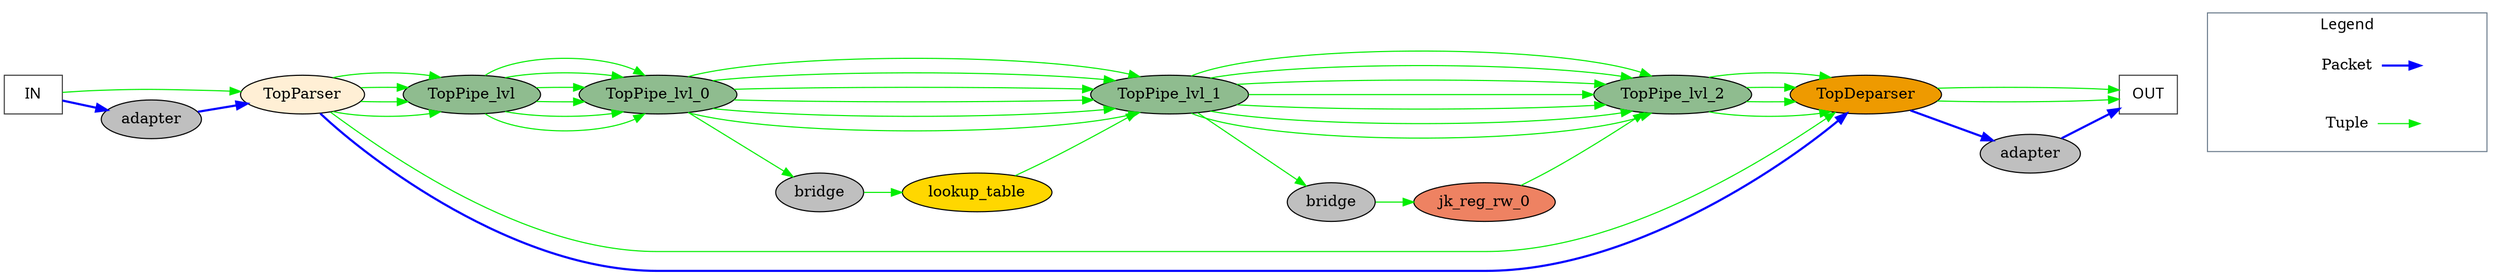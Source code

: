 digraph SimpleSumeSwitch {
rankdir = LR;
_IN_[label = "IN", shape=box, color = gray24,  fontname="times:italic"  ];
_OUT_[label = "OUT", shape=box, color = gray24,  fontname="times:italic"  ];
TopParser[style = filled, fillcolor = papayawhip ];
TopPipe_lvl[style = filled, fillcolor = darkseagreen ];
TopPipe_lvl_0[style = filled, fillcolor = darkseagreen ];
lookup_table[style = filled, fillcolor = gold ];
TopPipe_lvl_1[style = filled, fillcolor = darkseagreen ];
jk_reg_rw_0[style = filled, fillcolor = salmon2 ];
TopPipe_lvl_2[style = filled, fillcolor = darkseagreen ];
TopDeparser[style = filled, fillcolor = orange2 ];
S_BRIDGER_for_lookup_table_tuple_in_request[label = "bridge", style = filled, fillcolor=gray75 ];
S_BRIDGER_for_jk_reg_rw_0_tuple_in_jk_reg_rw_input[label = "bridge", style = filled, fillcolor=gray75 ];
S_PROTOCOL_ADAPTER_INGRESS[label = "adapter", style = filled, fillcolor=gray75 ];
S_PROTOCOL_ADAPTER_EGRESS[label = "adapter", style = filled, fillcolor=gray75 ];
TopPipe_lvl -> TopPipe_lvl_0 [color=green2] ;
TopPipe_lvl -> TopPipe_lvl_0 [color=green2] ;
TopPipe_lvl -> TopPipe_lvl_0 [color=green2] ;
TopPipe_lvl -> TopPipe_lvl_0 [color=green2] ;
TopPipe_lvl -> TopPipe_lvl_0 [color=green2] ;
TopPipe_lvl -> TopPipe_lvl_0 [color=green2] ;
TopPipe_lvl_0 -> TopPipe_lvl_1 [color=green2] ;
TopPipe_lvl_0 -> TopPipe_lvl_1 [color=green2] ;
TopPipe_lvl_0 -> TopPipe_lvl_1 [color=green2] ;
TopPipe_lvl_0 -> TopPipe_lvl_1 [color=green2] ;
TopPipe_lvl_0 -> TopPipe_lvl_1 [color=green2] ;
TopPipe_lvl_0 -> TopPipe_lvl_1 [color=green2] ;
TopPipe_lvl_0 -> S_BRIDGER_for_lookup_table_tuple_in_request [color=green2] ;
S_BRIDGER_for_lookup_table_tuple_in_request -> lookup_table [color=green2] ;
lookup_table -> TopPipe_lvl_1 [color=green2] ;
TopPipe_lvl_1 -> TopPipe_lvl_2 [color=green2] ;
TopPipe_lvl_1 -> TopPipe_lvl_2 [color=green2] ;
TopPipe_lvl_1 -> TopPipe_lvl_2 [color=green2] ;
TopPipe_lvl_1 -> TopPipe_lvl_2 [color=green2] ;
TopPipe_lvl_1 -> TopPipe_lvl_2 [color=green2] ;
TopPipe_lvl_1 -> TopPipe_lvl_2 [color=green2] ;
TopPipe_lvl_1 -> TopPipe_lvl_2 [color=green2] ;
TopPipe_lvl_1 -> S_BRIDGER_for_jk_reg_rw_0_tuple_in_jk_reg_rw_input [color=green2] ;
S_BRIDGER_for_jk_reg_rw_0_tuple_in_jk_reg_rw_input -> jk_reg_rw_0 [color=green2] ;
jk_reg_rw_0 -> TopPipe_lvl_2 [color=green2] ;
TopParser -> TopPipe_lvl [color=green2] ;
TopPipe_lvl_2 -> TopDeparser [color=green2] ;
TopParser -> TopPipe_lvl [color=green2] ;
TopPipe_lvl_2 -> TopDeparser [color=green2] ;
TopParser -> TopPipe_lvl [color=green2] ;
TopPipe_lvl_2 -> TopDeparser [color=green2] ;
TopDeparser -> _OUT_ [color=green2] ;
_IN_ -> TopParser [color=green2] ;
TopParser -> TopPipe_lvl [color=green2] ;
TopPipe_lvl_2 -> TopDeparser [color=green2] ;
TopDeparser -> _OUT_ [color=green2] ;
_IN_ -> S_PROTOCOL_ADAPTER_INGRESS [color=blue, style = bold] ;
S_PROTOCOL_ADAPTER_INGRESS -> TopParser [color=blue, style = bold] ;
TopParser -> TopDeparser [color=blue, style = bold] ;
TopDeparser -> S_PROTOCOL_ADAPTER_EGRESS [color=blue, style = bold] ;
S_PROTOCOL_ADAPTER_EGRESS -> _OUT_ [color=blue, style = bold] ;
TopParser -> TopDeparser [color=green2] ;
subgraph cluster_0 { 
    node [shape=plaintext];
    
    k3 [label = "Tuple" ];
    k2 [label = "Packet" ];

    d2 [label = "" ];
    d3 [label = "" ];

    anchor [label = "" ];
    
    anchor -> k2 [style=invis];
    anchor -> k3 [style=invis];  
    
    k2 -> d2 [color=blue, style=bold];
    k3 -> d3 [color=green2];
    
    label = "Legend"; fontname="times:bold";
    color=SlateGray
}
_OUT_ -> anchor [style=invis];

}
